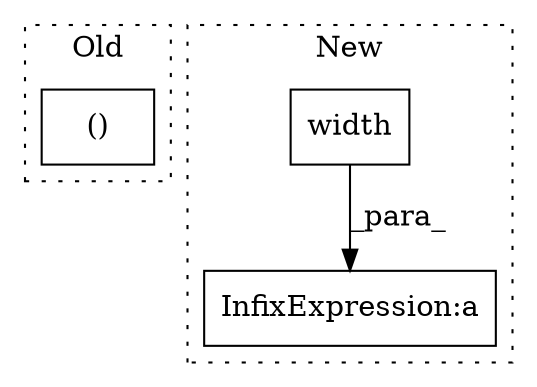 digraph G {
subgraph cluster0 {
1 [label="()" a="106" s="1353" l="43" shape="box"];
label = "Old";
style="dotted";
}
subgraph cluster1 {
2 [label="width" a="32" s="1084" l="7" shape="box"];
3 [label="InfixExpression:a" a="27" s="1196" l="3" shape="box"];
label = "New";
style="dotted";
}
2 -> 3 [label="_para_"];
}